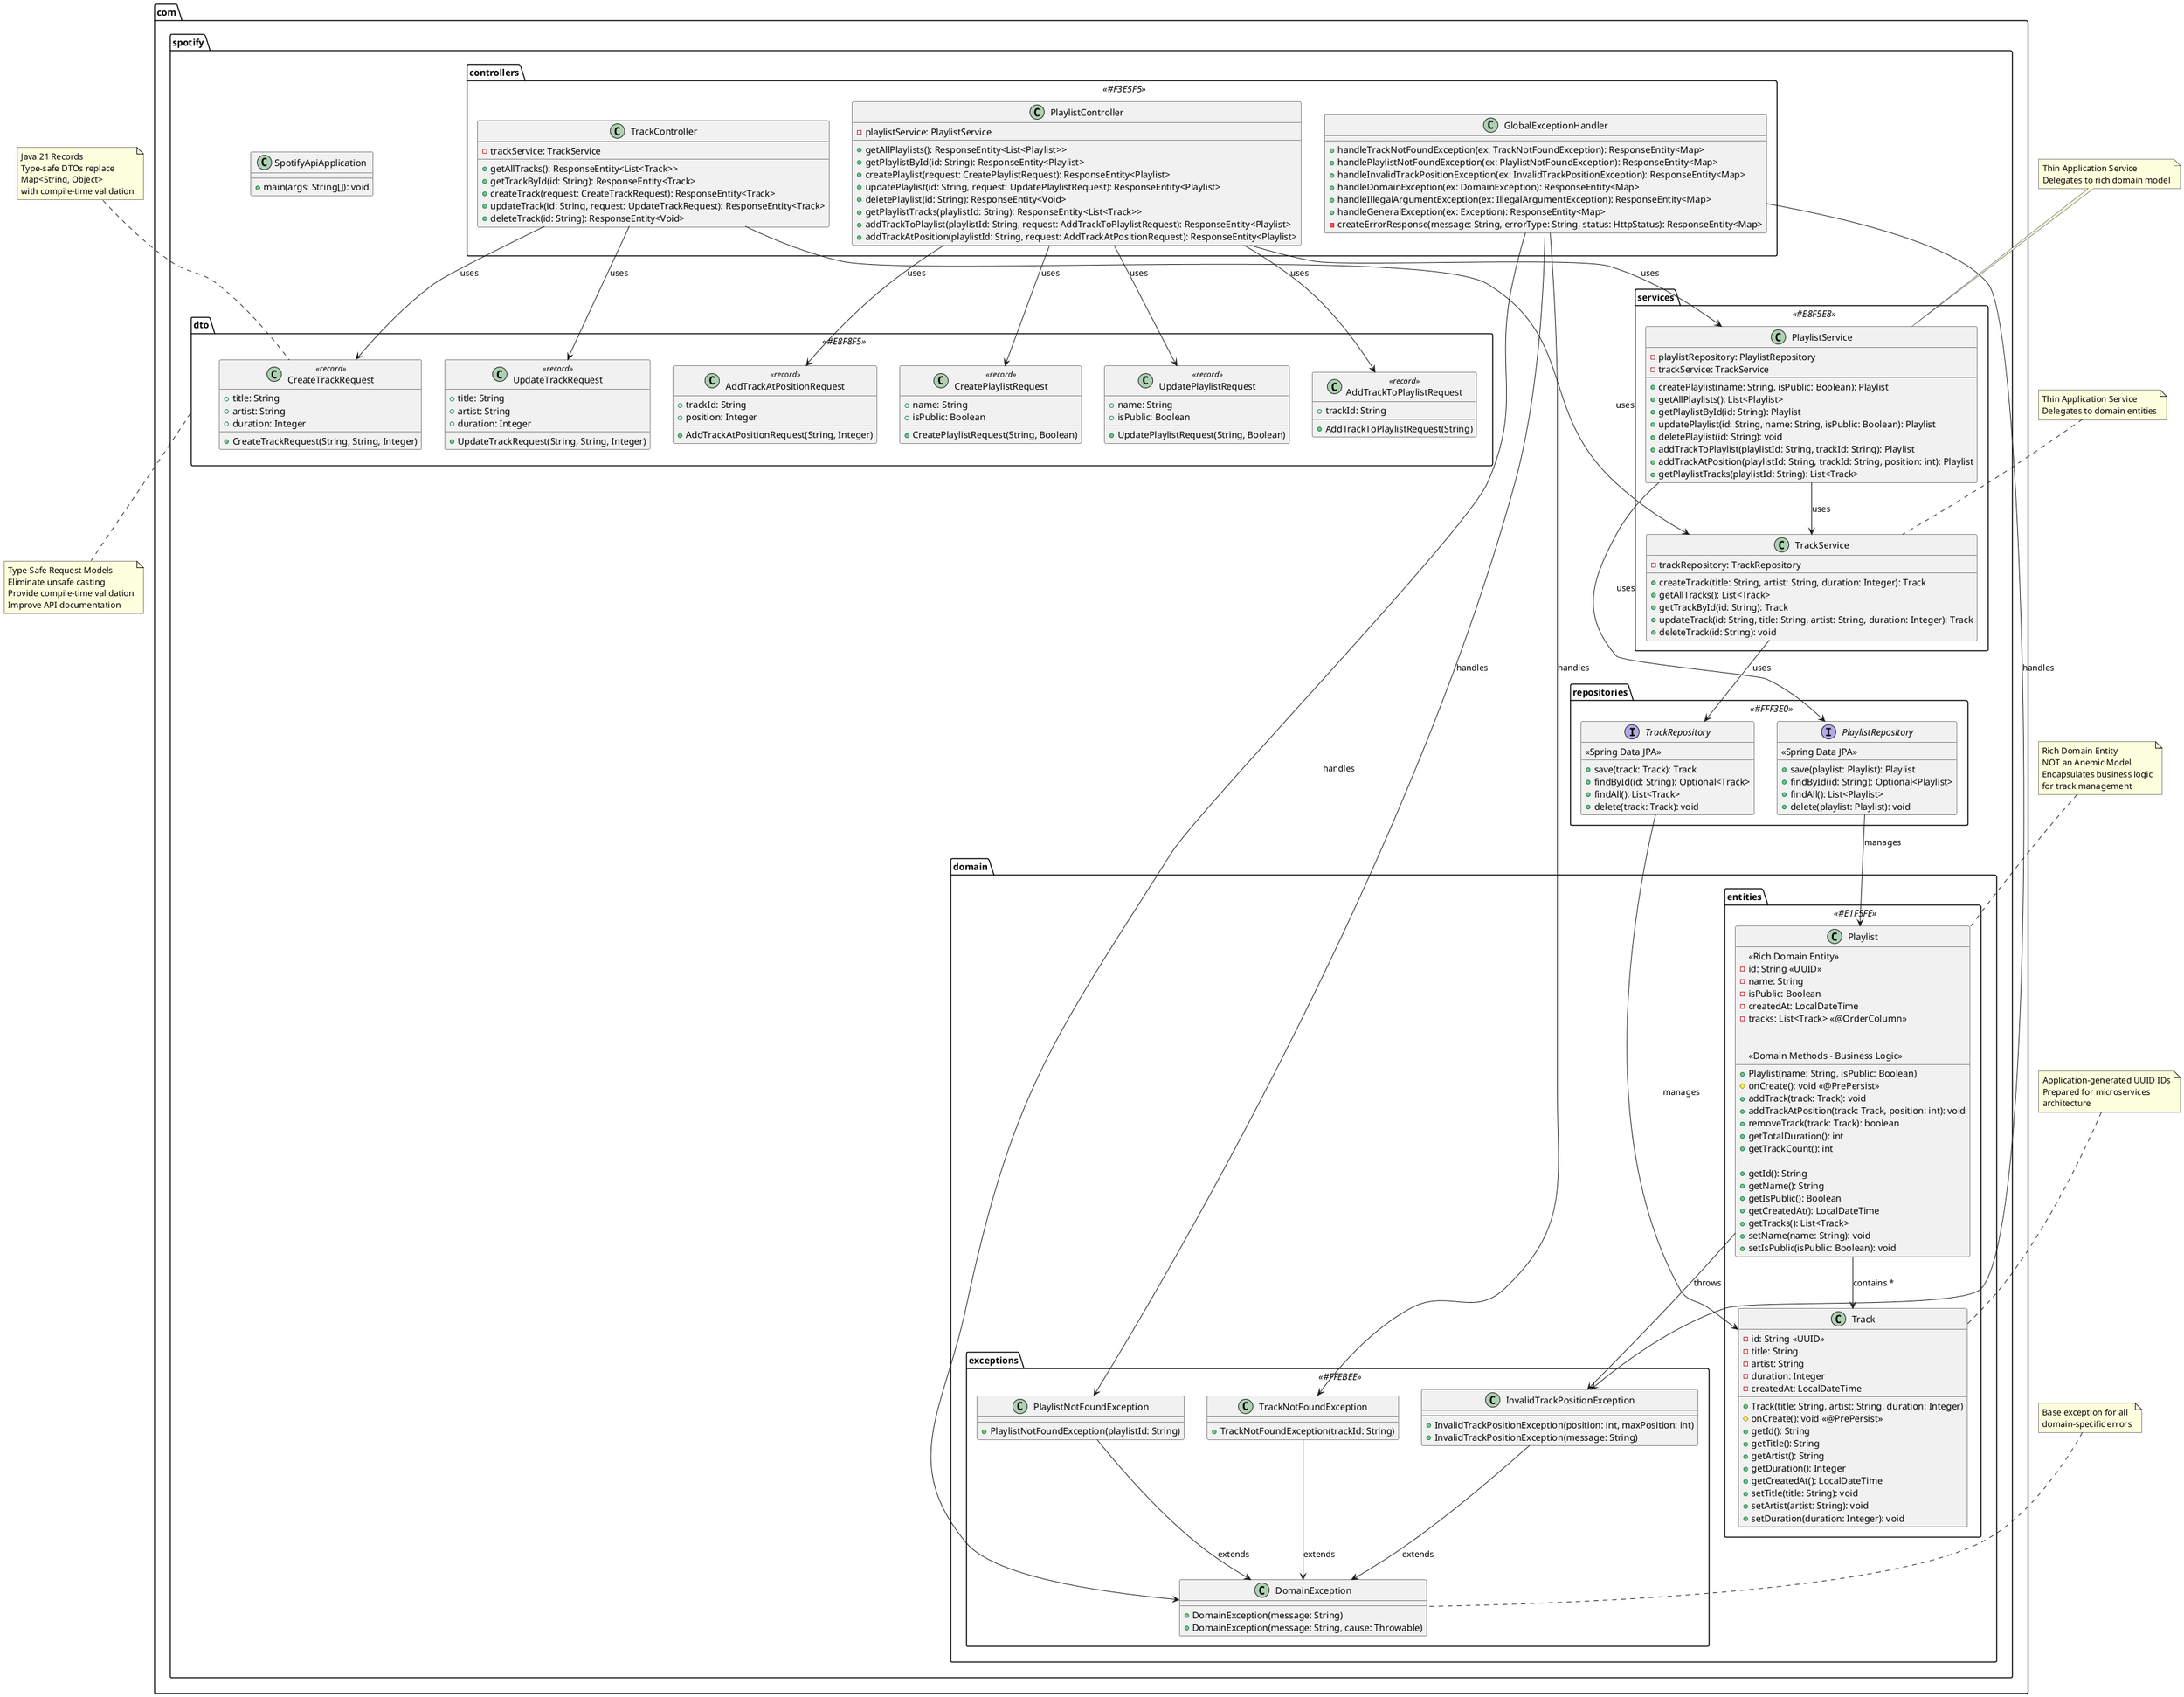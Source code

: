 @startuml Spotify-API-Architecture-With-DTOs

!define ENTITY_COLOR #E1F5FE
!define CONTROLLER_COLOR #F3E5F5
!define SERVICE_COLOR #E8F5E8
!define REPOSITORY_COLOR #FFF3E0
!define EXCEPTION_COLOR #FFEBEE
!define DTO_COLOR #E8F8F5

package "com.spotify" {
    
    package "dto" <<DTO_COLOR>> {
        class CreateTrackRequest <<record>> {
            +title: String
            +artist: String
            +duration: Integer
            +CreateTrackRequest(String, String, Integer)
        }
        
        class UpdateTrackRequest <<record>> {
            +title: String
            +artist: String
            +duration: Integer
            +UpdateTrackRequest(String, String, Integer)
        }
        
        class CreatePlaylistRequest <<record>> {
            +name: String
            +isPublic: Boolean
            +CreatePlaylistRequest(String, Boolean)
        }
        
        class UpdatePlaylistRequest <<record>> {
            +name: String
            +isPublic: Boolean
            +UpdatePlaylistRequest(String, Boolean)
        }
        
        class AddTrackToPlaylistRequest <<record>> {
            +trackId: String
            +AddTrackToPlaylistRequest(String)
        }
        
        class AddTrackAtPositionRequest <<record>> {
            +trackId: String
            +position: Integer
            +AddTrackAtPositionRequest(String, Integer)
        }
    }
    
    package "controllers" <<CONTROLLER_COLOR>> {
        class TrackController {
            -trackService: TrackService
            +getAllTracks(): ResponseEntity<List<Track>>
            +getTrackById(id: String): ResponseEntity<Track>
            +createTrack(request: CreateTrackRequest): ResponseEntity<Track>
            +updateTrack(id: String, request: UpdateTrackRequest): ResponseEntity<Track>
            +deleteTrack(id: String): ResponseEntity<Void>
        }
        
        class PlaylistController {
            -playlistService: PlaylistService
            +getAllPlaylists(): ResponseEntity<List<Playlist>>
            +getPlaylistById(id: String): ResponseEntity<Playlist>
            +createPlaylist(request: CreatePlaylistRequest): ResponseEntity<Playlist>
            +updatePlaylist(id: String, request: UpdatePlaylistRequest): ResponseEntity<Playlist>
            +deletePlaylist(id: String): ResponseEntity<Void>
            +getPlaylistTracks(playlistId: String): ResponseEntity<List<Track>>
            +addTrackToPlaylist(playlistId: String, request: AddTrackToPlaylistRequest): ResponseEntity<Playlist>
            +addTrackAtPosition(playlistId: String, request: AddTrackAtPositionRequest): ResponseEntity<Playlist>
        }
        
        class GlobalExceptionHandler {
            +handleTrackNotFoundException(ex: TrackNotFoundException): ResponseEntity<Map>
            +handlePlaylistNotFoundException(ex: PlaylistNotFoundException): ResponseEntity<Map>
            +handleInvalidTrackPositionException(ex: InvalidTrackPositionException): ResponseEntity<Map>
            +handleDomainException(ex: DomainException): ResponseEntity<Map>
            +handleIllegalArgumentException(ex: IllegalArgumentException): ResponseEntity<Map>
            +handleGeneralException(ex: Exception): ResponseEntity<Map>
            -createErrorResponse(message: String, errorType: String, status: HttpStatus): ResponseEntity<Map>
        }
    }
    
    package "services" <<SERVICE_COLOR>> {
        class TrackService {
            -trackRepository: TrackRepository
            +createTrack(title: String, artist: String, duration: Integer): Track
            +getAllTracks(): List<Track>
            +getTrackById(id: String): Track
            +updateTrack(id: String, title: String, artist: String, duration: Integer): Track
            +deleteTrack(id: String): void
        }
        
        class PlaylistService {
            -playlistRepository: PlaylistRepository
            -trackService: TrackService
            +createPlaylist(name: String, isPublic: Boolean): Playlist
            +getAllPlaylists(): List<Playlist>
            +getPlaylistById(id: String): Playlist
            +updatePlaylist(id: String, name: String, isPublic: Boolean): Playlist
            +deletePlaylist(id: String): void
            +addTrackToPlaylist(playlistId: String, trackId: String): Playlist
            +addTrackAtPosition(playlistId: String, trackId: String, position: int): Playlist
            +getPlaylistTracks(playlistId: String): List<Track>
        }
    }
    
    package "repositories" <<REPOSITORY_COLOR>> {
        interface TrackRepository {
            <<Spring Data JPA>>
            +save(track: Track): Track
            +findById(id: String): Optional<Track>
            +findAll(): List<Track>
            +delete(track: Track): void
        }
        
        interface PlaylistRepository {
            <<Spring Data JPA>>
            +save(playlist: Playlist): Playlist
            +findById(id: String): Optional<Playlist>
            +findAll(): List<Playlist>
            +delete(playlist: Playlist): void
        }
    }
    
    package "domain.entities" <<ENTITY_COLOR>> {
        class Track {
            -id: String <<UUID>>
            -title: String
            -artist: String
            -duration: Integer
            -createdAt: LocalDateTime
            
            +Track(title: String, artist: String, duration: Integer)
            #onCreate(): void <<@PrePersist>>
            +getId(): String
            +getTitle(): String
            +getArtist(): String
            +getDuration(): Integer
            +getCreatedAt(): LocalDateTime
            +setTitle(title: String): void
            +setArtist(artist: String): void
            +setDuration(duration: Integer): void
        }
        
        class Playlist {
            <<Rich Domain Entity>>
            -id: String <<UUID>>
            -name: String
            -isPublic: Boolean
            -createdAt: LocalDateTime
            -tracks: List<Track> <<@OrderColumn>>
            
            +Playlist(name: String, isPublic: Boolean)
            #onCreate(): void <<@PrePersist>>
            
            <<Domain Methods - Business Logic>>
            +addTrack(track: Track): void
            +addTrackAtPosition(track: Track, position: int): void
            +removeTrack(track: Track): boolean
            +getTotalDuration(): int
            +getTrackCount(): int
            
            +getId(): String
            +getName(): String
            +getIsPublic(): Boolean
            +getCreatedAt(): LocalDateTime
            +getTracks(): List<Track>
            +setName(name: String): void
            +setIsPublic(isPublic: Boolean): void
        }
    }
    
    package "domain.exceptions" <<EXCEPTION_COLOR>> {
        class DomainException {
            +DomainException(message: String)
            +DomainException(message: String, cause: Throwable)
        }
        
        class TrackNotFoundException {
            +TrackNotFoundException(trackId: String)
        }
        
        class PlaylistNotFoundException {
            +PlaylistNotFoundException(playlistId: String)
        }
        
        class InvalidTrackPositionException {
            +InvalidTrackPositionException(position: int, maxPosition: int)
            +InvalidTrackPositionException(message: String)
        }
    }
    
    class SpotifyApiApplication {
        +main(args: String[]): void
    }
}

' Controller to DTO relationships
TrackController --> CreateTrackRequest : uses
TrackController --> UpdateTrackRequest : uses
PlaylistController --> CreatePlaylistRequest : uses
PlaylistController --> UpdatePlaylistRequest : uses
PlaylistController --> AddTrackToPlaylistRequest : uses
PlaylistController --> AddTrackAtPositionRequest : uses

' Service relationships
TrackController --> TrackService : uses
PlaylistController --> PlaylistService : uses
TrackService --> TrackRepository : uses
PlaylistService --> PlaylistRepository : uses
PlaylistService --> TrackService : uses

' Repository relationships
TrackRepository --> Track : manages
PlaylistRepository --> Playlist : manages

' Domain relationships
Playlist --> Track : contains *
Playlist --> InvalidTrackPositionException : throws

' Exception hierarchy
TrackNotFoundException --> DomainException : extends
PlaylistNotFoundException --> DomainException : extends
InvalidTrackPositionException --> DomainException : extends

' Exception handling
GlobalExceptionHandler --> TrackNotFoundException : handles
GlobalExceptionHandler --> PlaylistNotFoundException : handles
GlobalExceptionHandler --> InvalidTrackPositionException : handles
GlobalExceptionHandler --> DomainException : handles

note top of CreateTrackRequest : Java 21 Records\nType-safe DTOs replace\nMap<String, Object>\nwith compile-time validation

note top of Playlist : Rich Domain Entity\nNOT an Anemic Model\nEncapsulates business logic\nfor track management

note top of Track : Application-generated UUID IDs\nPrepared for microservices\narchitecture

note top of DomainException : Base exception for all\ndomain-specific errors

note top of TrackService : Thin Application Service\nDelegates to domain entities

note top of PlaylistService : Thin Application Service\nDelegates to rich domain model

note bottom of dto : Type-Safe Request Models\nEliminate unsafe casting\nProvide compile-time validation\nImprove API documentation

@enduml
